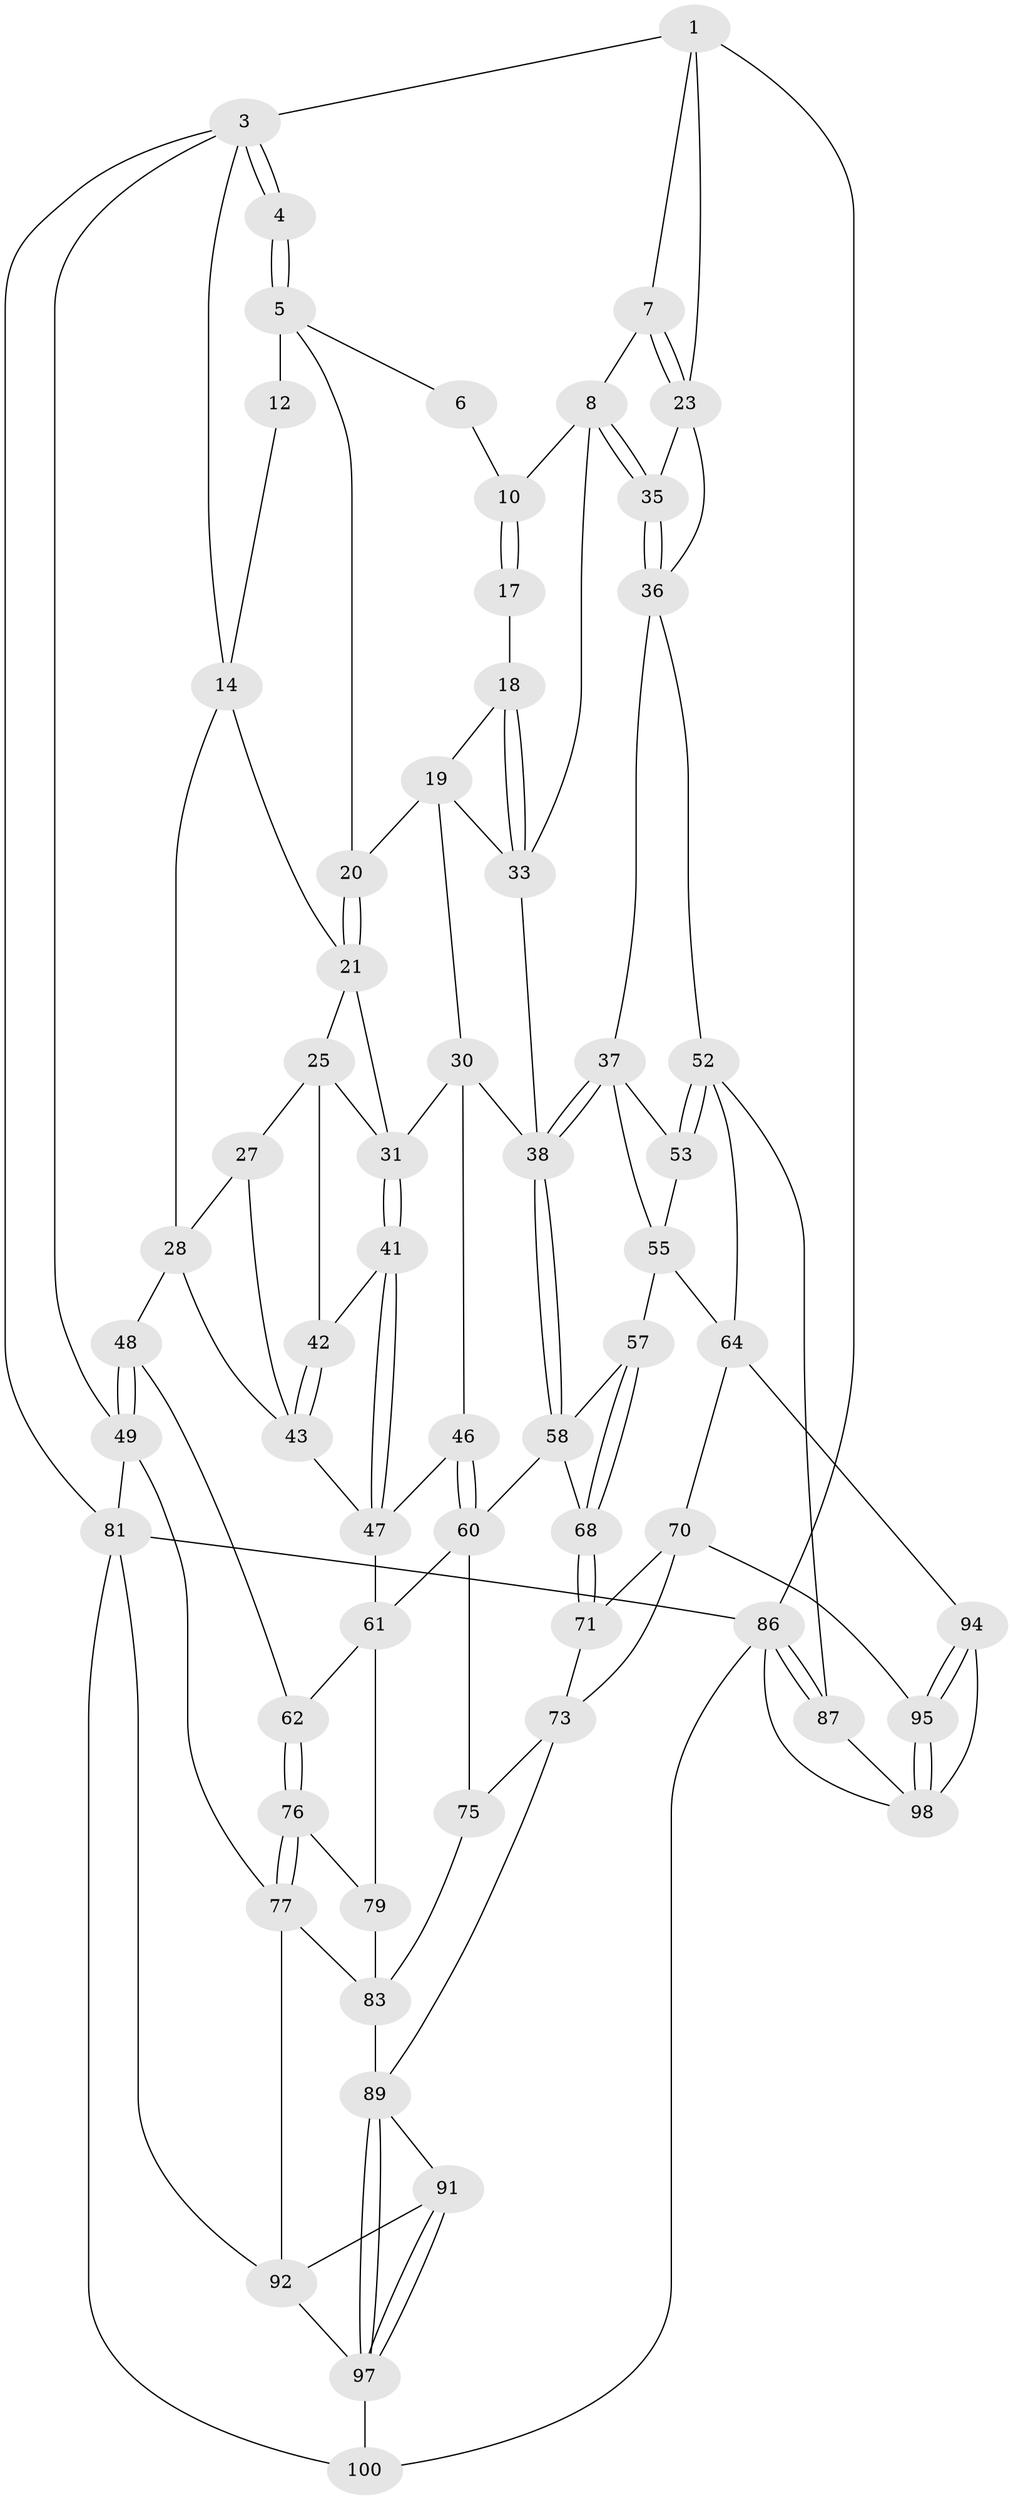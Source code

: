 // original degree distribution, {3: 0.029411764705882353, 6: 0.24509803921568626, 5: 0.4803921568627451, 4: 0.24509803921568626}
// Generated by graph-tools (version 1.1) at 2025/11/02/21/25 10:11:12]
// undirected, 62 vertices, 135 edges
graph export_dot {
graph [start="1"]
  node [color=gray90,style=filled];
  1 [pos="+0.7468441967469877+0",super="+2"];
  3 [pos="+0+0",super="+16"];
  4 [pos="+0.11227840536021397+0"];
  5 [pos="+0.4555906277769512+0",super="+13"];
  6 [pos="+0.6468494676946145+0"];
  7 [pos="+0.852865697613441+0.08190188945412433"];
  8 [pos="+0.7870497666324263+0.20094437308662577",super="+9"];
  10 [pos="+0.6985429191843509+0.14390027681747214",super="+11"];
  12 [pos="+0.14262149889536618+0.0640462085677367"];
  14 [pos="+0.14122165700465406+0.07313246895781374",super="+15"];
  17 [pos="+0.5907161969686412+0.120840509940312"];
  18 [pos="+0.49319222149504494+0.135853535647878"];
  19 [pos="+0.4283162210252745+0.03926405900690752",super="+29"];
  20 [pos="+0.4176971335131199+0.020866888987176892"];
  21 [pos="+0.32747261808234146+0.12859006350674224",super="+22"];
  23 [pos="+1+0.14396408342638087",super="+24"];
  25 [pos="+0.15987947103499436+0.18533603988244254",super="+26"];
  27 [pos="+0.05274843129585781+0.2546627432250287"];
  28 [pos="+0+0.2319976364890901",super="+45"];
  30 [pos="+0.34220466827495405+0.31048916604606275",super="+40"];
  31 [pos="+0.30597414822941005+0.28519392866186505",super="+32"];
  33 [pos="+0.5389088718706798+0.2175580836764439",super="+34"];
  35 [pos="+0.8336951016281845+0.2950577734140761"];
  36 [pos="+0.8324971641236854+0.3012945702757955",super="+51"];
  37 [pos="+0.7930815505772318+0.34487755965438727",super="+54"];
  38 [pos="+0.5847080790884122+0.3771620776424687",super="+39"];
  41 [pos="+0.21440756984683107+0.3281944737764492"];
  42 [pos="+0.17556021897152463+0.3185326330197719"];
  43 [pos="+0.08275510236411207+0.45142801338818805",super="+44"];
  46 [pos="+0.3486097117242962+0.48318355730518664"];
  47 [pos="+0.219034995145155+0.410448930639953",super="+50"];
  48 [pos="+0+0.4721781176469088"];
  49 [pos="+0+0.46126361704839575",super="+78"];
  52 [pos="+1+0.6081814181809498",super="+63"];
  53 [pos="+0.9273869957751462+0.5049150390450999"];
  55 [pos="+0.7933828097944656+0.49036211308408234",super="+56"];
  57 [pos="+0.6366201811237564+0.5431493578295286"];
  58 [pos="+0.5858718975128654+0.46064153323172635",super="+59"];
  60 [pos="+0.34635741908270323+0.5542698716390673",super="+66"];
  61 [pos="+0.17664023689481603+0.5587068793309912",super="+67"];
  62 [pos="+0.08311013056887473+0.617994899611673"];
  64 [pos="+0.9332242229850061+0.713332873258695",super="+65"];
  68 [pos="+0.6339384890546037+0.6019607755903533",super="+69"];
  70 [pos="+0.8630571936194723+0.6958623013763603",super="+93"];
  71 [pos="+0.6408094709854841+0.6820953468474829",super="+72"];
  73 [pos="+0.5493102004321498+0.783511479443429",super="+74"];
  75 [pos="+0.34726795013624734+0.6927026847096804"];
  76 [pos="+0.03488282699203135+0.6862331525851462",super="+80"];
  77 [pos="+0+0.7613356724230838",super="+88"];
  79 [pos="+0.2138400505763276+0.6688269656553417",super="+85"];
  81 [pos="+0+1",super="+82"];
  83 [pos="+0.29747668881487477+0.7532758696696825",super="+84"];
  86 [pos="+1+1",super="+99"];
  87 [pos="+1+1"];
  89 [pos="+0.44460361058060804+0.7945963363509565",super="+90"];
  91 [pos="+0.3044105339016158+0.8759589414679596"];
  92 [pos="+0.19631148723647626+0.816482894294272",super="+96"];
  94 [pos="+0.9109596606892798+0.7669249882643974"];
  95 [pos="+0.6193437425493924+1"];
  97 [pos="+0.31680268734413636+0.8946186039188927",super="+101"];
  98 [pos="+0.6164341302140656+1",super="+102"];
  100 [pos="+0.4188618306344452+1"];
  1 -- 7;
  1 -- 3;
  1 -- 86;
  1 -- 23;
  3 -- 4;
  3 -- 4;
  3 -- 81;
  3 -- 49;
  3 -- 14;
  4 -- 5;
  4 -- 5;
  5 -- 6;
  5 -- 20;
  5 -- 12;
  6 -- 10;
  7 -- 8;
  7 -- 23;
  7 -- 23;
  8 -- 35;
  8 -- 35;
  8 -- 33;
  8 -- 10;
  10 -- 17 [weight=2];
  10 -- 17;
  12 -- 14;
  14 -- 28;
  14 -- 21;
  17 -- 18;
  18 -- 19;
  18 -- 33;
  18 -- 33;
  19 -- 20;
  19 -- 33;
  19 -- 30;
  20 -- 21;
  20 -- 21;
  21 -- 25;
  21 -- 31;
  23 -- 35;
  23 -- 36;
  25 -- 42;
  25 -- 27;
  25 -- 31;
  27 -- 28;
  27 -- 43;
  28 -- 48;
  28 -- 43;
  30 -- 31;
  30 -- 38;
  30 -- 46;
  31 -- 41;
  31 -- 41;
  33 -- 38;
  35 -- 36;
  35 -- 36;
  36 -- 37;
  36 -- 52;
  37 -- 38;
  37 -- 38;
  37 -- 53;
  37 -- 55;
  38 -- 58;
  38 -- 58;
  41 -- 42;
  41 -- 47;
  41 -- 47;
  42 -- 43;
  42 -- 43;
  43 -- 47;
  46 -- 47;
  46 -- 60;
  46 -- 60;
  47 -- 61;
  48 -- 49;
  48 -- 49;
  48 -- 62;
  49 -- 81;
  49 -- 77;
  52 -- 53;
  52 -- 53;
  52 -- 64;
  52 -- 87;
  53 -- 55;
  55 -- 57;
  55 -- 64;
  57 -- 58;
  57 -- 68;
  57 -- 68;
  58 -- 60;
  58 -- 68;
  60 -- 75;
  60 -- 61;
  61 -- 62;
  61 -- 79;
  62 -- 76;
  62 -- 76;
  64 -- 94;
  64 -- 70;
  68 -- 71 [weight=2];
  68 -- 71;
  70 -- 71;
  70 -- 73;
  70 -- 95;
  71 -- 73;
  73 -- 89;
  73 -- 75;
  75 -- 83;
  76 -- 77;
  76 -- 77;
  76 -- 79 [weight=2];
  77 -- 83;
  77 -- 92;
  79 -- 83;
  81 -- 100;
  81 -- 86;
  81 -- 92;
  83 -- 89;
  86 -- 87;
  86 -- 87;
  86 -- 98;
  86 -- 100;
  87 -- 98;
  89 -- 97;
  89 -- 97;
  89 -- 91;
  91 -- 92;
  91 -- 97;
  91 -- 97;
  92 -- 97;
  94 -- 95;
  94 -- 95;
  94 -- 98;
  95 -- 98;
  95 -- 98;
  97 -- 100;
}
